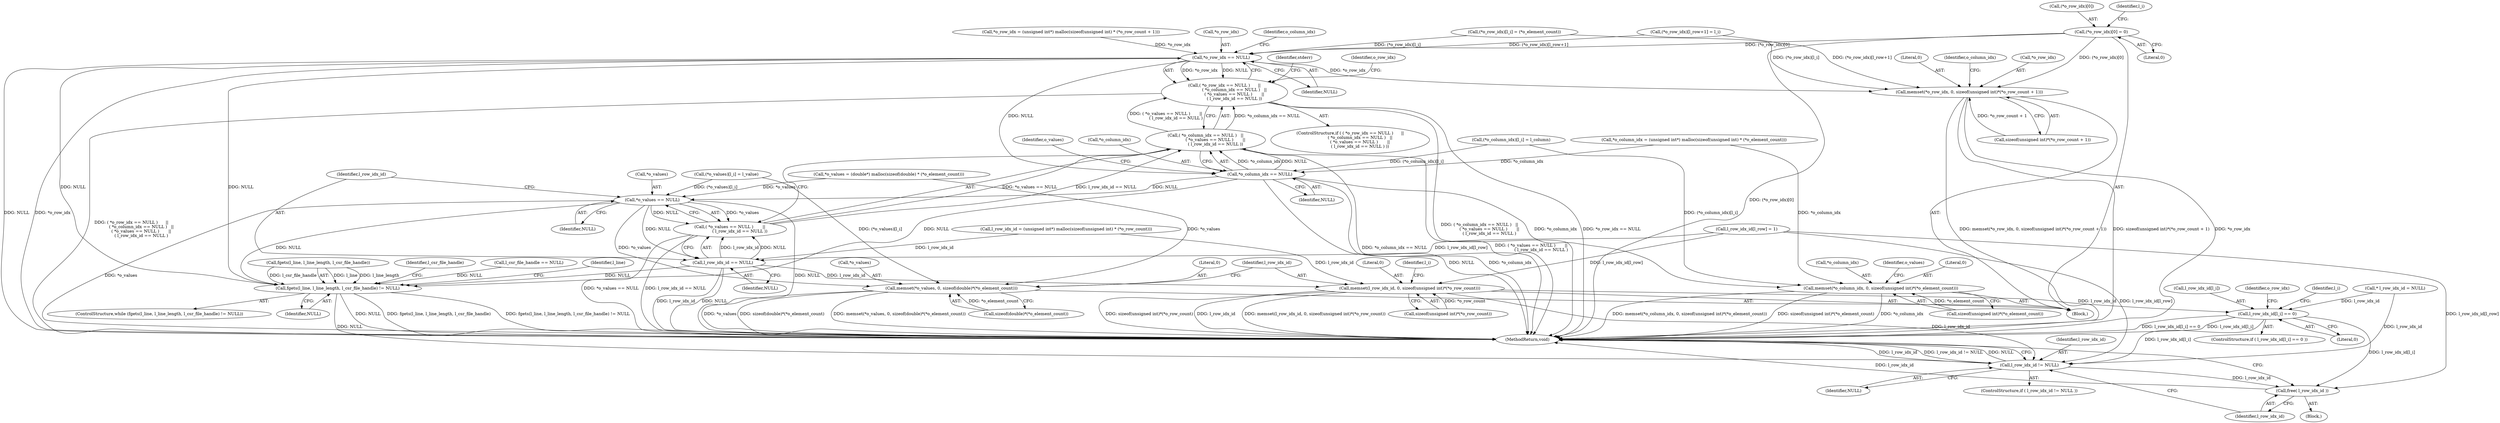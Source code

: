 digraph "0_libxsmm_151481489192e6d1997f8bde52c5c425ea41741d@array" {
"1000341" [label="(Call,(*o_row_idx)[0] = 0)"];
"1000263" [label="(Call,*o_row_idx == NULL)"];
"1000159" [label="(Call,fgets(l_line, l_line_length, l_csr_file_handle) != NULL)"];
"1000454" [label="(Call,l_row_idx_id != NULL)"];
"1000458" [label="(Call,free( l_row_idx_id ))"];
"1000262" [label="(Call,( *o_row_idx == NULL )      ||\n               ( *o_column_idx == NULL )   ||\n               ( *o_values == NULL )       ||\n               ( l_row_idx_id == NULL ))"];
"1000268" [label="(Call,*o_column_idx == NULL)"];
"1000267" [label="(Call,( *o_column_idx == NULL )   ||\n               ( *o_values == NULL )       ||\n               ( l_row_idx_id == NULL ))"];
"1000273" [label="(Call,*o_values == NULL)"];
"1000272" [label="(Call,( *o_values == NULL )       ||\n               ( l_row_idx_id == NULL ))"];
"1000277" [label="(Call,l_row_idx_id == NULL)"];
"1000314" [label="(Call,memset(l_row_idx_id, 0, sizeof(unsigned int)*(*o_row_count)))"];
"1000436" [label="(Call,l_row_idx_id[l_i] == 0)"];
"1000305" [label="(Call,memset(*o_values, 0, sizeof(double)*(*o_element_count)))"];
"1000296" [label="(Call,memset(*o_column_idx, 0, sizeof(unsigned int)*(*o_element_count)))"];
"1000285" [label="(Call,memset(*o_row_idx, 0, sizeof(unsigned int)*(*o_row_count + 1)))"];
"1000285" [label="(Call,memset(*o_row_idx, 0, sizeof(unsigned int)*(*o_row_count + 1)))"];
"1000433" [label="(Identifier,l_i)"];
"1000324" [label="(Identifier,l_i)"];
"1000268" [label="(Call,*o_column_idx == NULL)"];
"1000456" [label="(Identifier,NULL)"];
"1000307" [label="(Identifier,o_values)"];
"1000385" [label="(Call,(*o_column_idx)[l_i] = l_column)"];
"1000453" [label="(ControlStructure,if ( l_row_idx_id != NULL ))"];
"1000274" [label="(Call,*o_values)"];
"1000277" [label="(Call,l_row_idx_id == NULL)"];
"1000391" [label="(Call,(*o_values)[l_i] = l_value)"];
"1000437" [label="(Call,l_row_idx_id[l_i])"];
"1000279" [label="(Identifier,NULL)"];
"1000455" [label="(Identifier,l_row_idx_id)"];
"1000308" [label="(Literal,0)"];
"1000454" [label="(Call,l_row_idx_id != NULL)"];
"1000267" [label="(Call,( *o_column_idx == NULL )   ||\n               ( *o_values == NULL )       ||\n               ( l_row_idx_id == NULL ))"];
"1000315" [label="(Identifier,l_row_idx_id)"];
"1000299" [label="(Literal,0)"];
"1000278" [label="(Identifier,l_row_idx_id)"];
"1000435" [label="(ControlStructure,if ( l_row_idx_id[l_i] == 0 ))"];
"1000264" [label="(Call,*o_row_idx)"];
"1000288" [label="(Literal,0)"];
"1000251" [label="(Call,l_row_idx_id = (unsigned int*) malloc(sizeof(unsigned int) * (*o_row_count)))"];
"1000298" [label="(Identifier,o_column_idx)"];
"1000297" [label="(Call,*o_column_idx)"];
"1000286" [label="(Call,*o_row_idx)"];
"1000266" [label="(Identifier,NULL)"];
"1000270" [label="(Identifier,o_column_idx)"];
"1000275" [label="(Identifier,o_values)"];
"1000413" [label="(Identifier,l_csr_file_handle)"];
"1000240" [label="(Call,*o_values = (double*) malloc(sizeof(double) * (*o_element_count)))"];
"1000440" [label="(Literal,0)"];
"1000276" [label="(Identifier,NULL)"];
"1000300" [label="(Call,sizeof(unsigned int)*(*o_element_count))"];
"1000346" [label="(Literal,0)"];
"1000342" [label="(Call,(*o_row_idx)[0])"];
"1000137" [label="(Call,* l_row_idx_id = NULL)"];
"1000262" [label="(Call,( *o_row_idx == NULL )      ||\n               ( *o_column_idx == NULL )   ||\n               ( *o_values == NULL )       ||\n               ( l_row_idx_id == NULL ))"];
"1000150" [label="(Call,l_csr_file_handle == NULL)"];
"1000457" [label="(Block,)"];
"1000459" [label="(Identifier,l_row_idx_id)"];
"1000263" [label="(Call,*o_row_idx == NULL)"];
"1000272" [label="(Call,( *o_values == NULL )       ||\n               ( l_row_idx_id == NULL ))"];
"1000227" [label="(Call,*o_row_idx = (unsigned int*) malloc(sizeof(unsigned int) * (*o_row_count + 1)))"];
"1000269" [label="(Call,*o_column_idx)"];
"1000159" [label="(Call,fgets(l_line, l_line_length, l_csr_file_handle) != NULL)"];
"1000216" [label="(Call,*o_column_idx = (unsigned int*) malloc(sizeof(unsigned int) * (*o_element_count)))"];
"1000282" [label="(Identifier,stderr)"];
"1000306" [label="(Call,*o_values)"];
"1000287" [label="(Identifier,o_row_idx)"];
"1000158" [label="(ControlStructure,while (fgets(l_line, l_line_length, l_csr_file_handle) != NULL))"];
"1000348" [label="(Identifier,l_i)"];
"1000273" [label="(Call,*o_values == NULL)"];
"1000334" [label="(Call,(*o_row_idx)[l_i] = (*o_element_count))"];
"1000317" [label="(Call,sizeof(unsigned int)*(*o_row_count))"];
"1000289" [label="(Call,sizeof(unsigned int)*(*o_row_count + 1))"];
"1000445" [label="(Identifier,o_row_idx)"];
"1000458" [label="(Call,free( l_row_idx_id ))"];
"1000261" [label="(ControlStructure,if ( ( *o_row_idx == NULL )      ||\n               ( *o_column_idx == NULL )   ||\n               ( *o_values == NULL )       ||\n               ( l_row_idx_id == NULL ) ))"];
"1000341" [label="(Call,(*o_row_idx)[0] = 0)"];
"1000404" [label="(Call,(*o_row_idx)[l_row+1] = l_i)"];
"1000271" [label="(Identifier,NULL)"];
"1000296" [label="(Call,memset(*o_column_idx, 0, sizeof(unsigned int)*(*o_element_count)))"];
"1000316" [label="(Literal,0)"];
"1000169" [label="(Identifier,l_line)"];
"1000164" [label="(Identifier,NULL)"];
"1000160" [label="(Call,fgets(l_line, l_line_length, l_csr_file_handle))"];
"1000436" [label="(Call,l_row_idx_id[l_i] == 0)"];
"1000460" [label="(MethodReturn,void)"];
"1000314" [label="(Call,memset(l_row_idx_id, 0, sizeof(unsigned int)*(*o_row_count)))"];
"1000215" [label="(Block,)"];
"1000399" [label="(Call,l_row_idx_id[l_row] = 1)"];
"1000309" [label="(Call,sizeof(double)*(*o_element_count))"];
"1000305" [label="(Call,memset(*o_values, 0, sizeof(double)*(*o_element_count)))"];
"1000341" -> "1000215"  [label="AST: "];
"1000341" -> "1000346"  [label="CFG: "];
"1000342" -> "1000341"  [label="AST: "];
"1000346" -> "1000341"  [label="AST: "];
"1000348" -> "1000341"  [label="CFG: "];
"1000341" -> "1000460"  [label="DDG: (*o_row_idx)[0]"];
"1000341" -> "1000263"  [label="DDG: (*o_row_idx)[0]"];
"1000341" -> "1000285"  [label="DDG: (*o_row_idx)[0]"];
"1000263" -> "1000262"  [label="AST: "];
"1000263" -> "1000266"  [label="CFG: "];
"1000264" -> "1000263"  [label="AST: "];
"1000266" -> "1000263"  [label="AST: "];
"1000270" -> "1000263"  [label="CFG: "];
"1000262" -> "1000263"  [label="CFG: "];
"1000263" -> "1000460"  [label="DDG: *o_row_idx"];
"1000263" -> "1000460"  [label="DDG: NULL"];
"1000263" -> "1000159"  [label="DDG: NULL"];
"1000263" -> "1000262"  [label="DDG: *o_row_idx"];
"1000263" -> "1000262"  [label="DDG: NULL"];
"1000404" -> "1000263"  [label="DDG: (*o_row_idx)[l_row+1]"];
"1000227" -> "1000263"  [label="DDG: *o_row_idx"];
"1000334" -> "1000263"  [label="DDG: (*o_row_idx)[l_i]"];
"1000159" -> "1000263"  [label="DDG: NULL"];
"1000263" -> "1000268"  [label="DDG: NULL"];
"1000263" -> "1000285"  [label="DDG: *o_row_idx"];
"1000159" -> "1000158"  [label="AST: "];
"1000159" -> "1000164"  [label="CFG: "];
"1000160" -> "1000159"  [label="AST: "];
"1000164" -> "1000159"  [label="AST: "];
"1000169" -> "1000159"  [label="CFG: "];
"1000413" -> "1000159"  [label="CFG: "];
"1000159" -> "1000460"  [label="DDG: fgets(l_line, l_line_length, l_csr_file_handle) != NULL"];
"1000159" -> "1000460"  [label="DDG: NULL"];
"1000159" -> "1000460"  [label="DDG: fgets(l_line, l_line_length, l_csr_file_handle)"];
"1000160" -> "1000159"  [label="DDG: l_line"];
"1000160" -> "1000159"  [label="DDG: l_line_length"];
"1000160" -> "1000159"  [label="DDG: l_csr_file_handle"];
"1000150" -> "1000159"  [label="DDG: NULL"];
"1000273" -> "1000159"  [label="DDG: NULL"];
"1000268" -> "1000159"  [label="DDG: NULL"];
"1000277" -> "1000159"  [label="DDG: NULL"];
"1000159" -> "1000454"  [label="DDG: NULL"];
"1000454" -> "1000453"  [label="AST: "];
"1000454" -> "1000456"  [label="CFG: "];
"1000455" -> "1000454"  [label="AST: "];
"1000456" -> "1000454"  [label="AST: "];
"1000459" -> "1000454"  [label="CFG: "];
"1000460" -> "1000454"  [label="CFG: "];
"1000454" -> "1000460"  [label="DDG: l_row_idx_id"];
"1000454" -> "1000460"  [label="DDG: l_row_idx_id != NULL"];
"1000454" -> "1000460"  [label="DDG: NULL"];
"1000314" -> "1000454"  [label="DDG: l_row_idx_id"];
"1000436" -> "1000454"  [label="DDG: l_row_idx_id[l_i]"];
"1000399" -> "1000454"  [label="DDG: l_row_idx_id[l_row]"];
"1000137" -> "1000454"  [label="DDG: l_row_idx_id"];
"1000454" -> "1000458"  [label="DDG: l_row_idx_id"];
"1000458" -> "1000457"  [label="AST: "];
"1000458" -> "1000459"  [label="CFG: "];
"1000459" -> "1000458"  [label="AST: "];
"1000460" -> "1000458"  [label="CFG: "];
"1000458" -> "1000460"  [label="DDG: l_row_idx_id"];
"1000436" -> "1000458"  [label="DDG: l_row_idx_id[l_i]"];
"1000399" -> "1000458"  [label="DDG: l_row_idx_id[l_row]"];
"1000262" -> "1000261"  [label="AST: "];
"1000262" -> "1000267"  [label="CFG: "];
"1000267" -> "1000262"  [label="AST: "];
"1000282" -> "1000262"  [label="CFG: "];
"1000287" -> "1000262"  [label="CFG: "];
"1000262" -> "1000460"  [label="DDG: ( *o_column_idx == NULL )   ||\n               ( *o_values == NULL )       ||\n               ( l_row_idx_id == NULL )"];
"1000262" -> "1000460"  [label="DDG: *o_row_idx == NULL"];
"1000262" -> "1000460"  [label="DDG: ( *o_row_idx == NULL )      ||\n               ( *o_column_idx == NULL )   ||\n               ( *o_values == NULL )       ||\n               ( l_row_idx_id == NULL )"];
"1000267" -> "1000262"  [label="DDG: *o_column_idx == NULL"];
"1000267" -> "1000262"  [label="DDG: ( *o_values == NULL )       ||\n               ( l_row_idx_id == NULL )"];
"1000268" -> "1000267"  [label="AST: "];
"1000268" -> "1000271"  [label="CFG: "];
"1000269" -> "1000268"  [label="AST: "];
"1000271" -> "1000268"  [label="AST: "];
"1000275" -> "1000268"  [label="CFG: "];
"1000267" -> "1000268"  [label="CFG: "];
"1000268" -> "1000460"  [label="DDG: *o_column_idx"];
"1000268" -> "1000460"  [label="DDG: NULL"];
"1000268" -> "1000267"  [label="DDG: *o_column_idx"];
"1000268" -> "1000267"  [label="DDG: NULL"];
"1000216" -> "1000268"  [label="DDG: *o_column_idx"];
"1000385" -> "1000268"  [label="DDG: (*o_column_idx)[l_i]"];
"1000268" -> "1000273"  [label="DDG: NULL"];
"1000268" -> "1000296"  [label="DDG: *o_column_idx"];
"1000267" -> "1000272"  [label="CFG: "];
"1000272" -> "1000267"  [label="AST: "];
"1000267" -> "1000460"  [label="DDG: *o_column_idx == NULL"];
"1000267" -> "1000460"  [label="DDG: ( *o_values == NULL )       ||\n               ( l_row_idx_id == NULL )"];
"1000272" -> "1000267"  [label="DDG: *o_values == NULL"];
"1000272" -> "1000267"  [label="DDG: l_row_idx_id == NULL"];
"1000273" -> "1000272"  [label="AST: "];
"1000273" -> "1000276"  [label="CFG: "];
"1000274" -> "1000273"  [label="AST: "];
"1000276" -> "1000273"  [label="AST: "];
"1000278" -> "1000273"  [label="CFG: "];
"1000272" -> "1000273"  [label="CFG: "];
"1000273" -> "1000460"  [label="DDG: *o_values"];
"1000273" -> "1000460"  [label="DDG: NULL"];
"1000273" -> "1000272"  [label="DDG: *o_values"];
"1000273" -> "1000272"  [label="DDG: NULL"];
"1000391" -> "1000273"  [label="DDG: (*o_values)[l_i]"];
"1000240" -> "1000273"  [label="DDG: *o_values"];
"1000273" -> "1000277"  [label="DDG: NULL"];
"1000273" -> "1000305"  [label="DDG: *o_values"];
"1000272" -> "1000277"  [label="CFG: "];
"1000277" -> "1000272"  [label="AST: "];
"1000272" -> "1000460"  [label="DDG: *o_values == NULL"];
"1000272" -> "1000460"  [label="DDG: l_row_idx_id == NULL"];
"1000277" -> "1000272"  [label="DDG: l_row_idx_id"];
"1000277" -> "1000272"  [label="DDG: NULL"];
"1000277" -> "1000279"  [label="CFG: "];
"1000278" -> "1000277"  [label="AST: "];
"1000279" -> "1000277"  [label="AST: "];
"1000277" -> "1000460"  [label="DDG: l_row_idx_id"];
"1000277" -> "1000460"  [label="DDG: NULL"];
"1000251" -> "1000277"  [label="DDG: l_row_idx_id"];
"1000399" -> "1000277"  [label="DDG: l_row_idx_id[l_row]"];
"1000277" -> "1000314"  [label="DDG: l_row_idx_id"];
"1000314" -> "1000215"  [label="AST: "];
"1000314" -> "1000317"  [label="CFG: "];
"1000315" -> "1000314"  [label="AST: "];
"1000316" -> "1000314"  [label="AST: "];
"1000317" -> "1000314"  [label="AST: "];
"1000324" -> "1000314"  [label="CFG: "];
"1000314" -> "1000460"  [label="DDG: l_row_idx_id"];
"1000314" -> "1000460"  [label="DDG: memset(l_row_idx_id, 0, sizeof(unsigned int)*(*o_row_count))"];
"1000314" -> "1000460"  [label="DDG: sizeof(unsigned int)*(*o_row_count)"];
"1000251" -> "1000314"  [label="DDG: l_row_idx_id"];
"1000399" -> "1000314"  [label="DDG: l_row_idx_id[l_row]"];
"1000317" -> "1000314"  [label="DDG: *o_row_count"];
"1000314" -> "1000436"  [label="DDG: l_row_idx_id"];
"1000436" -> "1000435"  [label="AST: "];
"1000436" -> "1000440"  [label="CFG: "];
"1000437" -> "1000436"  [label="AST: "];
"1000440" -> "1000436"  [label="AST: "];
"1000445" -> "1000436"  [label="CFG: "];
"1000433" -> "1000436"  [label="CFG: "];
"1000436" -> "1000460"  [label="DDG: l_row_idx_id[l_i] == 0"];
"1000436" -> "1000460"  [label="DDG: l_row_idx_id[l_i]"];
"1000137" -> "1000436"  [label="DDG: l_row_idx_id"];
"1000305" -> "1000215"  [label="AST: "];
"1000305" -> "1000309"  [label="CFG: "];
"1000306" -> "1000305"  [label="AST: "];
"1000308" -> "1000305"  [label="AST: "];
"1000309" -> "1000305"  [label="AST: "];
"1000315" -> "1000305"  [label="CFG: "];
"1000305" -> "1000460"  [label="DDG: sizeof(double)*(*o_element_count)"];
"1000305" -> "1000460"  [label="DDG: memset(*o_values, 0, sizeof(double)*(*o_element_count))"];
"1000305" -> "1000460"  [label="DDG: *o_values"];
"1000391" -> "1000305"  [label="DDG: (*o_values)[l_i]"];
"1000240" -> "1000305"  [label="DDG: *o_values"];
"1000309" -> "1000305"  [label="DDG: *o_element_count"];
"1000296" -> "1000215"  [label="AST: "];
"1000296" -> "1000300"  [label="CFG: "];
"1000297" -> "1000296"  [label="AST: "];
"1000299" -> "1000296"  [label="AST: "];
"1000300" -> "1000296"  [label="AST: "];
"1000307" -> "1000296"  [label="CFG: "];
"1000296" -> "1000460"  [label="DDG: memset(*o_column_idx, 0, sizeof(unsigned int)*(*o_element_count))"];
"1000296" -> "1000460"  [label="DDG: sizeof(unsigned int)*(*o_element_count)"];
"1000296" -> "1000460"  [label="DDG: *o_column_idx"];
"1000216" -> "1000296"  [label="DDG: *o_column_idx"];
"1000385" -> "1000296"  [label="DDG: (*o_column_idx)[l_i]"];
"1000300" -> "1000296"  [label="DDG: *o_element_count"];
"1000285" -> "1000215"  [label="AST: "];
"1000285" -> "1000289"  [label="CFG: "];
"1000286" -> "1000285"  [label="AST: "];
"1000288" -> "1000285"  [label="AST: "];
"1000289" -> "1000285"  [label="AST: "];
"1000298" -> "1000285"  [label="CFG: "];
"1000285" -> "1000460"  [label="DDG: *o_row_idx"];
"1000285" -> "1000460"  [label="DDG: memset(*o_row_idx, 0, sizeof(unsigned int)*(*o_row_count + 1))"];
"1000285" -> "1000460"  [label="DDG: sizeof(unsigned int)*(*o_row_count + 1)"];
"1000404" -> "1000285"  [label="DDG: (*o_row_idx)[l_row+1]"];
"1000334" -> "1000285"  [label="DDG: (*o_row_idx)[l_i]"];
"1000289" -> "1000285"  [label="DDG: *o_row_count + 1"];
}
